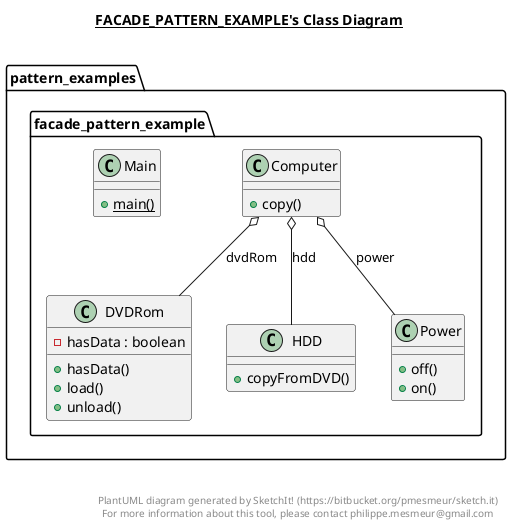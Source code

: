 @startuml

title __FACADE_PATTERN_EXAMPLE's Class Diagram__\n

  namespace pattern_examples.facade_pattern_example {
    class pattern_examples.facade_pattern_example.Computer {
        + copy()
    }
  }
  

  namespace pattern_examples.facade_pattern_example {
    class pattern_examples.facade_pattern_example.DVDRom {
        - hasData : boolean
        + hasData()
        + load()
        + unload()
    }
  }
  

  namespace pattern_examples.facade_pattern_example {
    class pattern_examples.facade_pattern_example.HDD {
        + copyFromDVD()
    }
  }
  

  namespace pattern_examples.facade_pattern_example {
    class pattern_examples.facade_pattern_example.Main {
        {static} + main()
    }
  }
  

  namespace pattern_examples.facade_pattern_example {
    class pattern_examples.facade_pattern_example.Power {
        + off()
        + on()
    }
  }
  

  pattern_examples.facade_pattern_example.Computer o-- pattern_examples.facade_pattern_example.DVDRom : dvdRom
  pattern_examples.facade_pattern_example.Computer o-- pattern_examples.facade_pattern_example.HDD : hdd
  pattern_examples.facade_pattern_example.Computer o-- pattern_examples.facade_pattern_example.Power : power


right footer


PlantUML diagram generated by SketchIt! (https://bitbucket.org/pmesmeur/sketch.it)
For more information about this tool, please contact philippe.mesmeur@gmail.com
endfooter

@enduml
